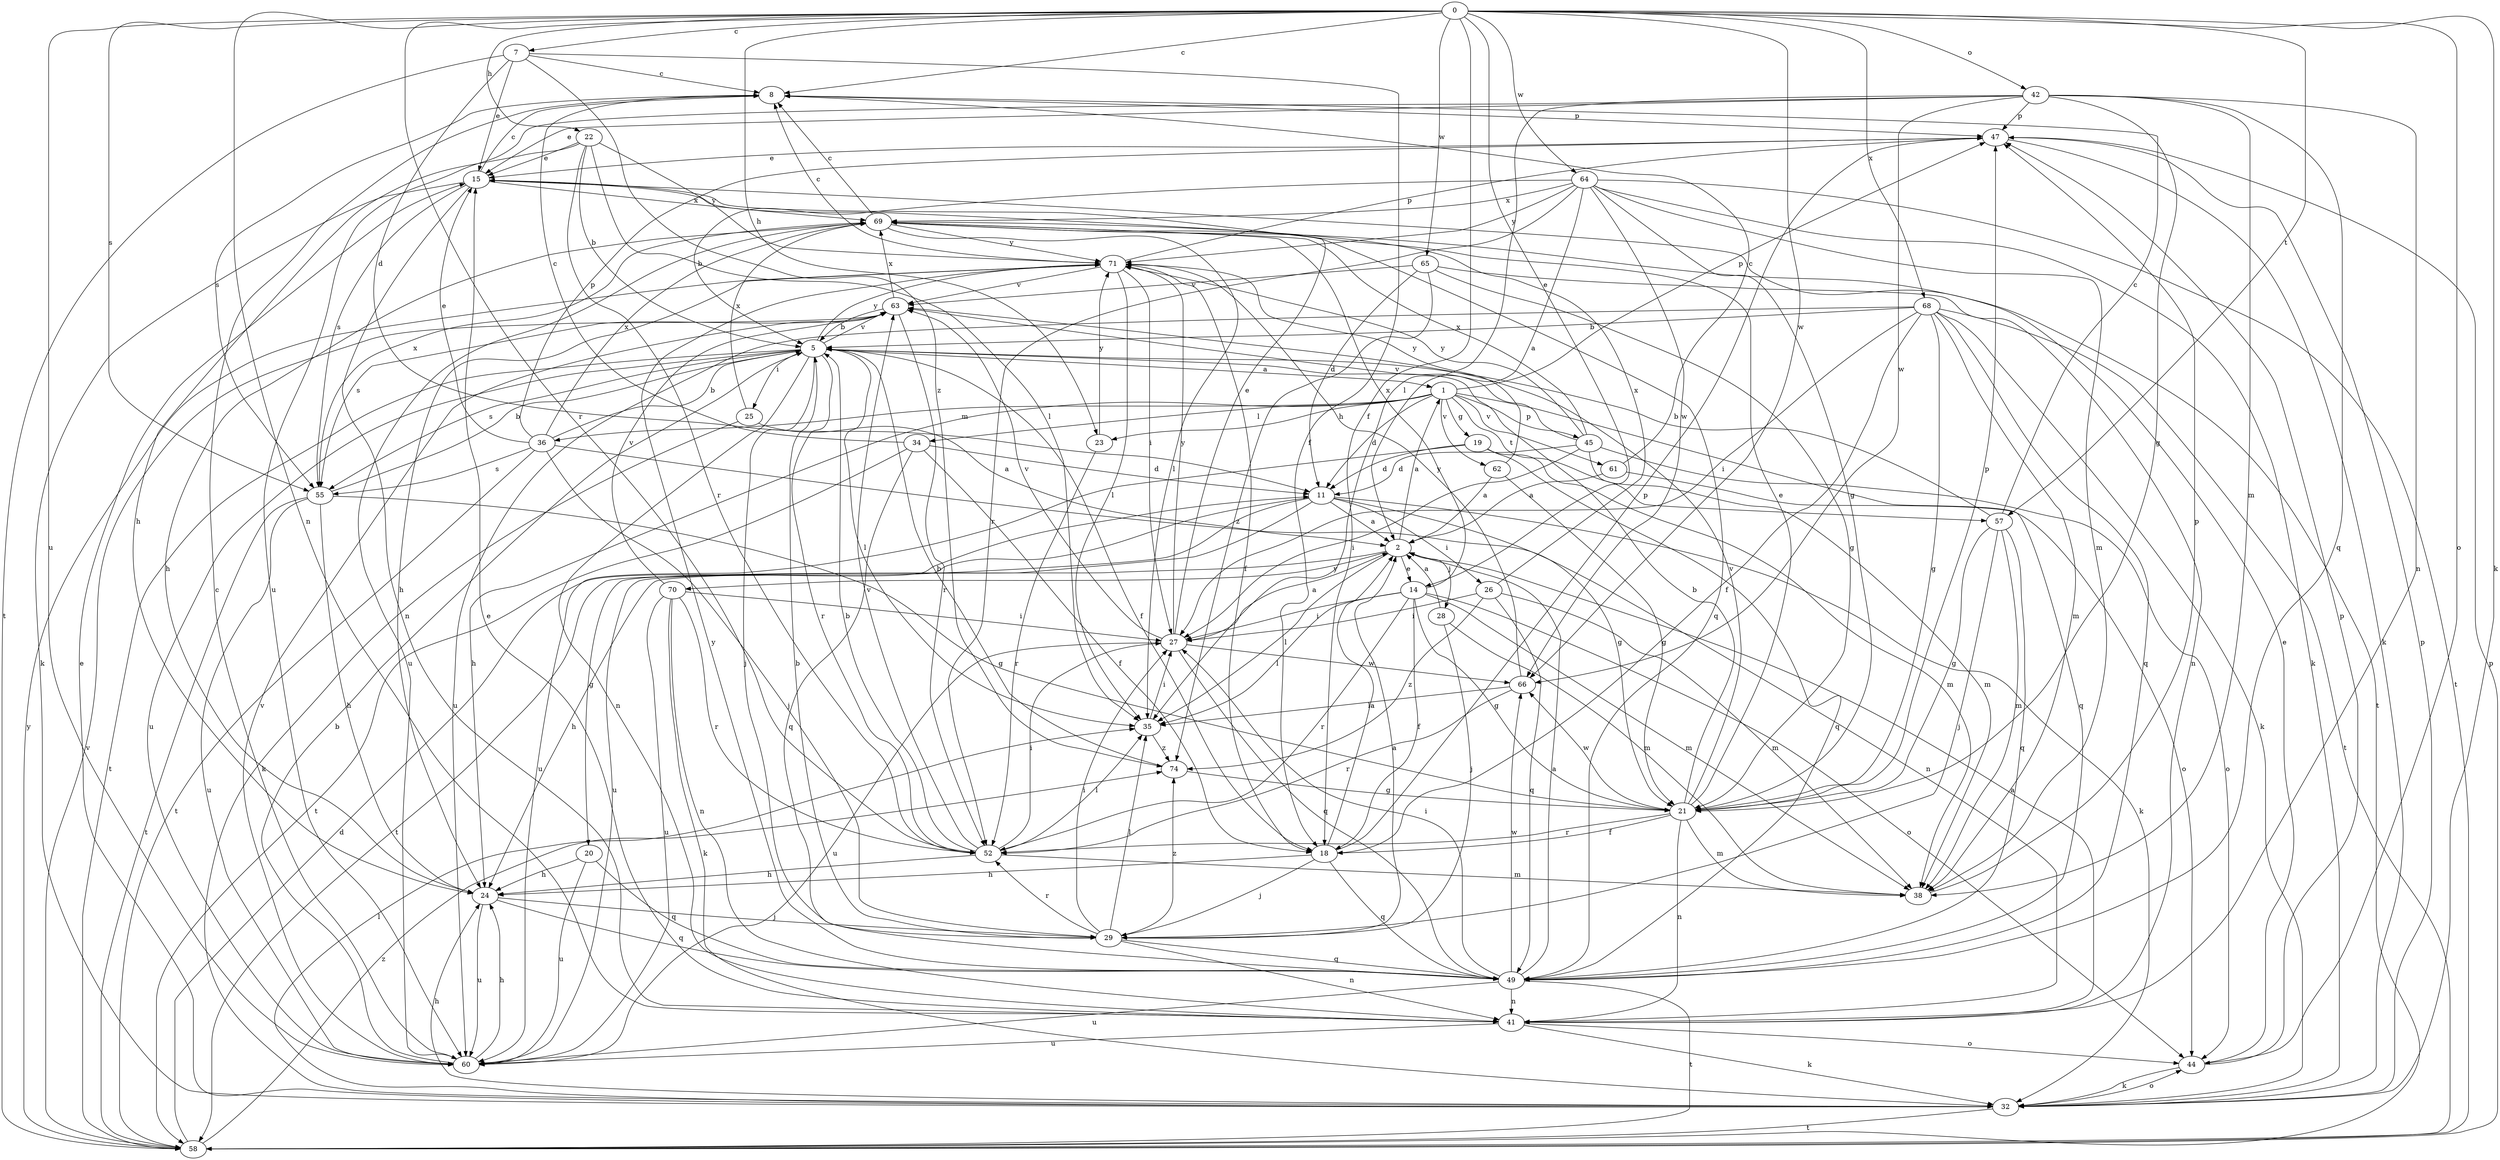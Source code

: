 strict digraph  {
0;
1;
2;
5;
7;
8;
11;
14;
15;
18;
19;
20;
21;
22;
23;
24;
25;
26;
27;
28;
29;
32;
34;
35;
36;
38;
41;
42;
44;
45;
47;
49;
52;
55;
57;
58;
60;
61;
62;
63;
64;
65;
66;
68;
69;
70;
71;
74;
0 -> 7  [label=c];
0 -> 8  [label=c];
0 -> 14  [label=e];
0 -> 18  [label=f];
0 -> 22  [label=h];
0 -> 23  [label=h];
0 -> 32  [label=k];
0 -> 41  [label=n];
0 -> 42  [label=o];
0 -> 44  [label=o];
0 -> 52  [label=r];
0 -> 55  [label=s];
0 -> 57  [label=t];
0 -> 60  [label=u];
0 -> 64  [label=w];
0 -> 65  [label=w];
0 -> 66  [label=w];
0 -> 68  [label=x];
1 -> 11  [label=d];
1 -> 19  [label=g];
1 -> 23  [label=h];
1 -> 24  [label=h];
1 -> 34  [label=l];
1 -> 36  [label=m];
1 -> 45  [label=p];
1 -> 47  [label=p];
1 -> 49  [label=q];
1 -> 57  [label=t];
1 -> 61  [label=v];
1 -> 62  [label=v];
2 -> 1  [label=a];
2 -> 14  [label=e];
2 -> 24  [label=h];
2 -> 28  [label=j];
2 -> 35  [label=l];
2 -> 70  [label=y];
5 -> 1  [label=a];
5 -> 18  [label=f];
5 -> 25  [label=i];
5 -> 29  [label=j];
5 -> 35  [label=l];
5 -> 41  [label=n];
5 -> 52  [label=r];
5 -> 55  [label=s];
5 -> 58  [label=t];
5 -> 60  [label=u];
5 -> 63  [label=v];
5 -> 71  [label=y];
7 -> 8  [label=c];
7 -> 11  [label=d];
7 -> 15  [label=e];
7 -> 18  [label=f];
7 -> 58  [label=t];
7 -> 74  [label=z];
8 -> 47  [label=p];
8 -> 55  [label=s];
11 -> 2  [label=a];
11 -> 20  [label=g];
11 -> 26  [label=i];
11 -> 32  [label=k];
11 -> 41  [label=n];
11 -> 58  [label=t];
11 -> 60  [label=u];
14 -> 18  [label=f];
14 -> 21  [label=g];
14 -> 27  [label=i];
14 -> 35  [label=l];
14 -> 38  [label=m];
14 -> 44  [label=o];
14 -> 52  [label=r];
14 -> 69  [label=x];
15 -> 8  [label=c];
15 -> 32  [label=k];
15 -> 41  [label=n];
15 -> 55  [label=s];
15 -> 69  [label=x];
18 -> 2  [label=a];
18 -> 24  [label=h];
18 -> 29  [label=j];
18 -> 47  [label=p];
18 -> 49  [label=q];
19 -> 11  [label=d];
19 -> 38  [label=m];
19 -> 49  [label=q];
19 -> 60  [label=u];
20 -> 24  [label=h];
20 -> 49  [label=q];
20 -> 60  [label=u];
21 -> 5  [label=b];
21 -> 15  [label=e];
21 -> 18  [label=f];
21 -> 38  [label=m];
21 -> 41  [label=n];
21 -> 47  [label=p];
21 -> 52  [label=r];
21 -> 63  [label=v];
21 -> 66  [label=w];
22 -> 5  [label=b];
22 -> 15  [label=e];
22 -> 24  [label=h];
22 -> 35  [label=l];
22 -> 52  [label=r];
22 -> 71  [label=y];
23 -> 52  [label=r];
23 -> 71  [label=y];
24 -> 29  [label=j];
24 -> 49  [label=q];
24 -> 60  [label=u];
25 -> 2  [label=a];
25 -> 32  [label=k];
25 -> 69  [label=x];
26 -> 27  [label=i];
26 -> 38  [label=m];
26 -> 49  [label=q];
26 -> 69  [label=x];
26 -> 74  [label=z];
27 -> 2  [label=a];
27 -> 15  [label=e];
27 -> 49  [label=q];
27 -> 60  [label=u];
27 -> 63  [label=v];
27 -> 66  [label=w];
27 -> 71  [label=y];
28 -> 2  [label=a];
28 -> 29  [label=j];
28 -> 38  [label=m];
29 -> 2  [label=a];
29 -> 5  [label=b];
29 -> 27  [label=i];
29 -> 35  [label=l];
29 -> 41  [label=n];
29 -> 49  [label=q];
29 -> 52  [label=r];
29 -> 74  [label=z];
32 -> 15  [label=e];
32 -> 24  [label=h];
32 -> 35  [label=l];
32 -> 44  [label=o];
32 -> 47  [label=p];
32 -> 58  [label=t];
34 -> 8  [label=c];
34 -> 11  [label=d];
34 -> 18  [label=f];
34 -> 49  [label=q];
34 -> 58  [label=t];
35 -> 27  [label=i];
35 -> 74  [label=z];
36 -> 5  [label=b];
36 -> 15  [label=e];
36 -> 21  [label=g];
36 -> 29  [label=j];
36 -> 47  [label=p];
36 -> 55  [label=s];
36 -> 58  [label=t];
36 -> 69  [label=x];
38 -> 47  [label=p];
41 -> 2  [label=a];
41 -> 15  [label=e];
41 -> 32  [label=k];
41 -> 44  [label=o];
41 -> 60  [label=u];
42 -> 15  [label=e];
42 -> 21  [label=g];
42 -> 35  [label=l];
42 -> 38  [label=m];
42 -> 41  [label=n];
42 -> 47  [label=p];
42 -> 49  [label=q];
42 -> 60  [label=u];
42 -> 66  [label=w];
44 -> 15  [label=e];
44 -> 32  [label=k];
44 -> 47  [label=p];
45 -> 11  [label=d];
45 -> 27  [label=i];
45 -> 38  [label=m];
45 -> 44  [label=o];
45 -> 63  [label=v];
45 -> 69  [label=x];
45 -> 71  [label=y];
47 -> 15  [label=e];
47 -> 32  [label=k];
49 -> 2  [label=a];
49 -> 27  [label=i];
49 -> 41  [label=n];
49 -> 58  [label=t];
49 -> 60  [label=u];
49 -> 66  [label=w];
49 -> 71  [label=y];
52 -> 5  [label=b];
52 -> 24  [label=h];
52 -> 27  [label=i];
52 -> 35  [label=l];
52 -> 38  [label=m];
52 -> 63  [label=v];
55 -> 5  [label=b];
55 -> 21  [label=g];
55 -> 24  [label=h];
55 -> 58  [label=t];
55 -> 60  [label=u];
55 -> 69  [label=x];
57 -> 5  [label=b];
57 -> 8  [label=c];
57 -> 21  [label=g];
57 -> 29  [label=j];
57 -> 38  [label=m];
57 -> 49  [label=q];
58 -> 11  [label=d];
58 -> 47  [label=p];
58 -> 63  [label=v];
58 -> 71  [label=y];
58 -> 74  [label=z];
60 -> 5  [label=b];
60 -> 8  [label=c];
60 -> 24  [label=h];
60 -> 63  [label=v];
61 -> 2  [label=a];
61 -> 8  [label=c];
61 -> 44  [label=o];
62 -> 2  [label=a];
62 -> 21  [label=g];
62 -> 71  [label=y];
63 -> 5  [label=b];
63 -> 52  [label=r];
63 -> 55  [label=s];
63 -> 69  [label=x];
64 -> 2  [label=a];
64 -> 5  [label=b];
64 -> 21  [label=g];
64 -> 32  [label=k];
64 -> 38  [label=m];
64 -> 52  [label=r];
64 -> 58  [label=t];
64 -> 66  [label=w];
64 -> 69  [label=x];
64 -> 71  [label=y];
65 -> 11  [label=d];
65 -> 21  [label=g];
65 -> 41  [label=n];
65 -> 63  [label=v];
65 -> 74  [label=z];
66 -> 35  [label=l];
66 -> 52  [label=r];
66 -> 71  [label=y];
68 -> 5  [label=b];
68 -> 18  [label=f];
68 -> 21  [label=g];
68 -> 27  [label=i];
68 -> 32  [label=k];
68 -> 38  [label=m];
68 -> 49  [label=q];
68 -> 58  [label=t];
68 -> 60  [label=u];
69 -> 8  [label=c];
69 -> 24  [label=h];
69 -> 35  [label=l];
69 -> 49  [label=q];
69 -> 58  [label=t];
69 -> 60  [label=u];
69 -> 71  [label=y];
70 -> 27  [label=i];
70 -> 32  [label=k];
70 -> 41  [label=n];
70 -> 52  [label=r];
70 -> 60  [label=u];
70 -> 63  [label=v];
71 -> 8  [label=c];
71 -> 18  [label=f];
71 -> 24  [label=h];
71 -> 27  [label=i];
71 -> 35  [label=l];
71 -> 47  [label=p];
71 -> 63  [label=v];
74 -> 5  [label=b];
74 -> 21  [label=g];
}
